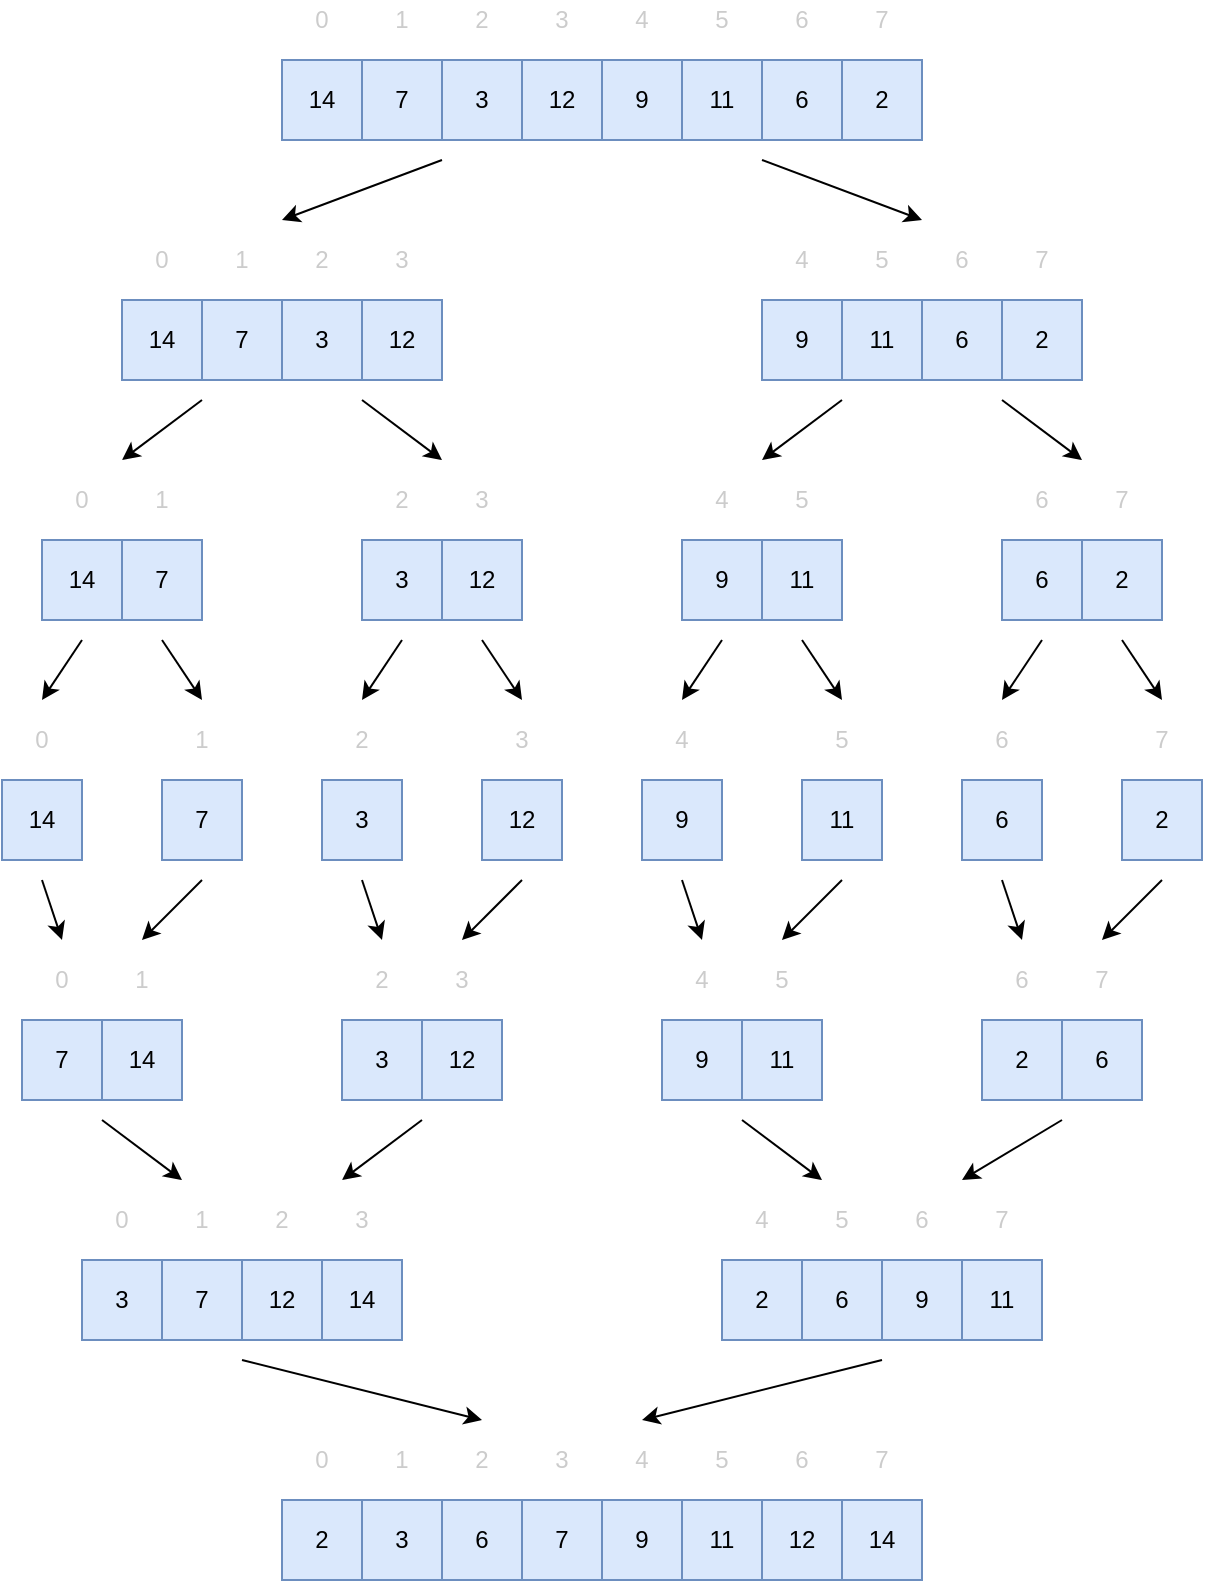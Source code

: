 <mxfile version="12.8.1" type="device"><diagram id="QYpSW5Rzd3fcORCautO3" name="Page-1"><mxGraphModel dx="1038" dy="580" grid="1" gridSize="10" guides="1" tooltips="1" connect="1" arrows="1" fold="1" page="1" pageScale="1" pageWidth="850" pageHeight="1100" math="0" shadow="0"><root><mxCell id="0"/><mxCell id="1" parent="0"/><mxCell id="5Cm_cENoil5CUA1A1qvb-2" value="14" style="rounded=0;whiteSpace=wrap;html=1;fillColor=#dae8fc;strokeColor=#6c8ebf;fontColor=#000000;" vertex="1" parent="1"><mxGeometry x="260" y="120" width="40" height="40" as="geometry"/></mxCell><mxCell id="5Cm_cENoil5CUA1A1qvb-3" value="7" style="rounded=0;whiteSpace=wrap;html=1;fillColor=#dae8fc;strokeColor=#6c8ebf;fontColor=#000000;" vertex="1" parent="1"><mxGeometry x="300" y="120" width="40" height="40" as="geometry"/></mxCell><mxCell id="5Cm_cENoil5CUA1A1qvb-4" value="3" style="rounded=0;whiteSpace=wrap;html=1;fillColor=#dae8fc;strokeColor=#6c8ebf;fontColor=#000000;" vertex="1" parent="1"><mxGeometry x="340" y="120" width="40" height="40" as="geometry"/></mxCell><mxCell id="5Cm_cENoil5CUA1A1qvb-5" value="12" style="rounded=0;whiteSpace=wrap;html=1;fillColor=#dae8fc;strokeColor=#6c8ebf;fontColor=#000000;" vertex="1" parent="1"><mxGeometry x="380" y="120" width="40" height="40" as="geometry"/></mxCell><mxCell id="5Cm_cENoil5CUA1A1qvb-6" value="9" style="rounded=0;whiteSpace=wrap;html=1;fillColor=#dae8fc;strokeColor=#6c8ebf;fontColor=#000000;" vertex="1" parent="1"><mxGeometry x="420" y="120" width="40" height="40" as="geometry"/></mxCell><mxCell id="5Cm_cENoil5CUA1A1qvb-7" value="0" style="text;html=1;strokeColor=none;fillColor=none;align=center;verticalAlign=middle;whiteSpace=wrap;rounded=0;fontColor=#CCCCCC;" vertex="1" parent="1"><mxGeometry x="260" y="90" width="40" height="20" as="geometry"/></mxCell><mxCell id="5Cm_cENoil5CUA1A1qvb-8" value="1" style="text;html=1;strokeColor=none;fillColor=none;align=center;verticalAlign=middle;whiteSpace=wrap;rounded=0;fontColor=#CCCCCC;" vertex="1" parent="1"><mxGeometry x="300" y="90" width="40" height="20" as="geometry"/></mxCell><mxCell id="5Cm_cENoil5CUA1A1qvb-9" value="2" style="text;html=1;strokeColor=none;fillColor=none;align=center;verticalAlign=middle;whiteSpace=wrap;rounded=0;fontColor=#CCCCCC;" vertex="1" parent="1"><mxGeometry x="340" y="90" width="40" height="20" as="geometry"/></mxCell><mxCell id="5Cm_cENoil5CUA1A1qvb-10" value="3" style="text;html=1;strokeColor=none;fillColor=none;align=center;verticalAlign=middle;whiteSpace=wrap;rounded=0;fontColor=#CCCCCC;" vertex="1" parent="1"><mxGeometry x="380" y="90" width="40" height="20" as="geometry"/></mxCell><mxCell id="5Cm_cENoil5CUA1A1qvb-11" value="4" style="text;html=1;strokeColor=none;fillColor=none;align=center;verticalAlign=middle;whiteSpace=wrap;rounded=0;fontColor=#CCCCCC;" vertex="1" parent="1"><mxGeometry x="420" y="90" width="40" height="20" as="geometry"/></mxCell><mxCell id="5Cm_cENoil5CUA1A1qvb-12" value="11" style="rounded=0;whiteSpace=wrap;html=1;fillColor=#dae8fc;strokeColor=#6c8ebf;fontColor=#000000;" vertex="1" parent="1"><mxGeometry x="460" y="120" width="40" height="40" as="geometry"/></mxCell><mxCell id="5Cm_cENoil5CUA1A1qvb-13" value="6" style="rounded=0;whiteSpace=wrap;html=1;fillColor=#dae8fc;strokeColor=#6c8ebf;fontColor=#000000;" vertex="1" parent="1"><mxGeometry x="500" y="120" width="40" height="40" as="geometry"/></mxCell><mxCell id="5Cm_cENoil5CUA1A1qvb-14" value="2" style="rounded=0;whiteSpace=wrap;html=1;fillColor=#dae8fc;strokeColor=#6c8ebf;fontColor=#000000;" vertex="1" parent="1"><mxGeometry x="540" y="120" width="40" height="40" as="geometry"/></mxCell><mxCell id="5Cm_cENoil5CUA1A1qvb-15" value="5" style="text;html=1;strokeColor=none;fillColor=none;align=center;verticalAlign=middle;whiteSpace=wrap;rounded=0;fontColor=#CCCCCC;" vertex="1" parent="1"><mxGeometry x="460" y="90" width="40" height="20" as="geometry"/></mxCell><mxCell id="5Cm_cENoil5CUA1A1qvb-16" value="6&lt;br&gt;" style="text;html=1;strokeColor=none;fillColor=none;align=center;verticalAlign=middle;whiteSpace=wrap;rounded=0;fontColor=#CCCCCC;" vertex="1" parent="1"><mxGeometry x="500" y="90" width="40" height="20" as="geometry"/></mxCell><mxCell id="5Cm_cENoil5CUA1A1qvb-17" value="7" style="text;html=1;strokeColor=none;fillColor=none;align=center;verticalAlign=middle;whiteSpace=wrap;rounded=0;fontColor=#CCCCCC;" vertex="1" parent="1"><mxGeometry x="540" y="90" width="40" height="20" as="geometry"/></mxCell><mxCell id="5Cm_cENoil5CUA1A1qvb-18" value="14" style="rounded=0;whiteSpace=wrap;html=1;fillColor=#dae8fc;strokeColor=#6c8ebf;fontColor=#000000;" vertex="1" parent="1"><mxGeometry x="180" y="240" width="40" height="40" as="geometry"/></mxCell><mxCell id="5Cm_cENoil5CUA1A1qvb-19" value="7" style="rounded=0;whiteSpace=wrap;html=1;fillColor=#dae8fc;strokeColor=#6c8ebf;fontColor=#000000;" vertex="1" parent="1"><mxGeometry x="220" y="240" width="40" height="40" as="geometry"/></mxCell><mxCell id="5Cm_cENoil5CUA1A1qvb-20" value="3" style="rounded=0;whiteSpace=wrap;html=1;fillColor=#dae8fc;strokeColor=#6c8ebf;fontColor=#000000;" vertex="1" parent="1"><mxGeometry x="260" y="240" width="40" height="40" as="geometry"/></mxCell><mxCell id="5Cm_cENoil5CUA1A1qvb-21" value="12" style="rounded=0;whiteSpace=wrap;html=1;fillColor=#dae8fc;strokeColor=#6c8ebf;fontColor=#000000;" vertex="1" parent="1"><mxGeometry x="300" y="240" width="40" height="40" as="geometry"/></mxCell><mxCell id="5Cm_cENoil5CUA1A1qvb-22" value="0" style="text;html=1;strokeColor=none;fillColor=none;align=center;verticalAlign=middle;whiteSpace=wrap;rounded=0;fontColor=#CCCCCC;" vertex="1" parent="1"><mxGeometry x="180" y="210" width="40" height="20" as="geometry"/></mxCell><mxCell id="5Cm_cENoil5CUA1A1qvb-23" value="1" style="text;html=1;strokeColor=none;fillColor=none;align=center;verticalAlign=middle;whiteSpace=wrap;rounded=0;fontColor=#CCCCCC;" vertex="1" parent="1"><mxGeometry x="220" y="210" width="40" height="20" as="geometry"/></mxCell><mxCell id="5Cm_cENoil5CUA1A1qvb-24" value="2" style="text;html=1;strokeColor=none;fillColor=none;align=center;verticalAlign=middle;whiteSpace=wrap;rounded=0;fontColor=#CCCCCC;" vertex="1" parent="1"><mxGeometry x="260" y="210" width="40" height="20" as="geometry"/></mxCell><mxCell id="5Cm_cENoil5CUA1A1qvb-25" value="3" style="text;html=1;strokeColor=none;fillColor=none;align=center;verticalAlign=middle;whiteSpace=wrap;rounded=0;fontColor=#CCCCCC;" vertex="1" parent="1"><mxGeometry x="300" y="210" width="40" height="20" as="geometry"/></mxCell><mxCell id="5Cm_cENoil5CUA1A1qvb-26" value="9" style="rounded=0;whiteSpace=wrap;html=1;fillColor=#dae8fc;strokeColor=#6c8ebf;fontColor=#000000;" vertex="1" parent="1"><mxGeometry x="500" y="240" width="40" height="40" as="geometry"/></mxCell><mxCell id="5Cm_cENoil5CUA1A1qvb-27" value="4" style="text;html=1;strokeColor=none;fillColor=none;align=center;verticalAlign=middle;whiteSpace=wrap;rounded=0;fontColor=#CCCCCC;" vertex="1" parent="1"><mxGeometry x="500" y="210" width="40" height="20" as="geometry"/></mxCell><mxCell id="5Cm_cENoil5CUA1A1qvb-28" value="11" style="rounded=0;whiteSpace=wrap;html=1;fillColor=#dae8fc;strokeColor=#6c8ebf;fontColor=#000000;" vertex="1" parent="1"><mxGeometry x="540" y="240" width="40" height="40" as="geometry"/></mxCell><mxCell id="5Cm_cENoil5CUA1A1qvb-29" value="6" style="rounded=0;whiteSpace=wrap;html=1;fillColor=#dae8fc;strokeColor=#6c8ebf;fontColor=#000000;" vertex="1" parent="1"><mxGeometry x="580" y="240" width="40" height="40" as="geometry"/></mxCell><mxCell id="5Cm_cENoil5CUA1A1qvb-30" value="2" style="rounded=0;whiteSpace=wrap;html=1;fillColor=#dae8fc;strokeColor=#6c8ebf;fontColor=#000000;" vertex="1" parent="1"><mxGeometry x="620" y="240" width="40" height="40" as="geometry"/></mxCell><mxCell id="5Cm_cENoil5CUA1A1qvb-31" value="5" style="text;html=1;strokeColor=none;fillColor=none;align=center;verticalAlign=middle;whiteSpace=wrap;rounded=0;fontColor=#CCCCCC;" vertex="1" parent="1"><mxGeometry x="540" y="210" width="40" height="20" as="geometry"/></mxCell><mxCell id="5Cm_cENoil5CUA1A1qvb-32" value="6&lt;br&gt;" style="text;html=1;strokeColor=none;fillColor=none;align=center;verticalAlign=middle;whiteSpace=wrap;rounded=0;fontColor=#CCCCCC;" vertex="1" parent="1"><mxGeometry x="580" y="210" width="40" height="20" as="geometry"/></mxCell><mxCell id="5Cm_cENoil5CUA1A1qvb-33" value="7" style="text;html=1;strokeColor=none;fillColor=none;align=center;verticalAlign=middle;whiteSpace=wrap;rounded=0;fontColor=#CCCCCC;" vertex="1" parent="1"><mxGeometry x="620" y="210" width="40" height="20" as="geometry"/></mxCell><mxCell id="5Cm_cENoil5CUA1A1qvb-34" value="14" style="rounded=0;whiteSpace=wrap;html=1;fillColor=#dae8fc;strokeColor=#6c8ebf;fontColor=#000000;" vertex="1" parent="1"><mxGeometry x="140" y="360" width="40" height="40" as="geometry"/></mxCell><mxCell id="5Cm_cENoil5CUA1A1qvb-35" value="7" style="rounded=0;whiteSpace=wrap;html=1;fillColor=#dae8fc;strokeColor=#6c8ebf;fontColor=#000000;" vertex="1" parent="1"><mxGeometry x="180" y="360" width="40" height="40" as="geometry"/></mxCell><mxCell id="5Cm_cENoil5CUA1A1qvb-36" value="0" style="text;html=1;strokeColor=none;fillColor=none;align=center;verticalAlign=middle;whiteSpace=wrap;rounded=0;fontColor=#CCCCCC;" vertex="1" parent="1"><mxGeometry x="140" y="330" width="40" height="20" as="geometry"/></mxCell><mxCell id="5Cm_cENoil5CUA1A1qvb-37" value="1" style="text;html=1;strokeColor=none;fillColor=none;align=center;verticalAlign=middle;whiteSpace=wrap;rounded=0;fontColor=#CCCCCC;" vertex="1" parent="1"><mxGeometry x="180" y="330" width="40" height="20" as="geometry"/></mxCell><mxCell id="5Cm_cENoil5CUA1A1qvb-38" value="3" style="rounded=0;whiteSpace=wrap;html=1;fillColor=#dae8fc;strokeColor=#6c8ebf;fontColor=#000000;" vertex="1" parent="1"><mxGeometry x="300" y="360" width="40" height="40" as="geometry"/></mxCell><mxCell id="5Cm_cENoil5CUA1A1qvb-39" value="12" style="rounded=0;whiteSpace=wrap;html=1;fillColor=#dae8fc;strokeColor=#6c8ebf;fontColor=#000000;" vertex="1" parent="1"><mxGeometry x="340" y="360" width="40" height="40" as="geometry"/></mxCell><mxCell id="5Cm_cENoil5CUA1A1qvb-40" value="2" style="text;html=1;strokeColor=none;fillColor=none;align=center;verticalAlign=middle;whiteSpace=wrap;rounded=0;fontColor=#CCCCCC;" vertex="1" parent="1"><mxGeometry x="300" y="330" width="40" height="20" as="geometry"/></mxCell><mxCell id="5Cm_cENoil5CUA1A1qvb-41" value="3" style="text;html=1;strokeColor=none;fillColor=none;align=center;verticalAlign=middle;whiteSpace=wrap;rounded=0;fontColor=#CCCCCC;" vertex="1" parent="1"><mxGeometry x="340" y="330" width="40" height="20" as="geometry"/></mxCell><mxCell id="5Cm_cENoil5CUA1A1qvb-42" value="9" style="rounded=0;whiteSpace=wrap;html=1;fillColor=#dae8fc;strokeColor=#6c8ebf;fontColor=#000000;" vertex="1" parent="1"><mxGeometry x="460" y="360" width="40" height="40" as="geometry"/></mxCell><mxCell id="5Cm_cENoil5CUA1A1qvb-43" value="4" style="text;html=1;strokeColor=none;fillColor=none;align=center;verticalAlign=middle;whiteSpace=wrap;rounded=0;fontColor=#CCCCCC;" vertex="1" parent="1"><mxGeometry x="460" y="330" width="40" height="20" as="geometry"/></mxCell><mxCell id="5Cm_cENoil5CUA1A1qvb-44" value="11" style="rounded=0;whiteSpace=wrap;html=1;fillColor=#dae8fc;strokeColor=#6c8ebf;fontColor=#000000;" vertex="1" parent="1"><mxGeometry x="500" y="360" width="40" height="40" as="geometry"/></mxCell><mxCell id="5Cm_cENoil5CUA1A1qvb-45" value="5" style="text;html=1;strokeColor=none;fillColor=none;align=center;verticalAlign=middle;whiteSpace=wrap;rounded=0;fontColor=#CCCCCC;" vertex="1" parent="1"><mxGeometry x="500" y="330" width="40" height="20" as="geometry"/></mxCell><mxCell id="5Cm_cENoil5CUA1A1qvb-46" value="6" style="rounded=0;whiteSpace=wrap;html=1;fillColor=#dae8fc;strokeColor=#6c8ebf;fontColor=#000000;" vertex="1" parent="1"><mxGeometry x="620" y="360" width="40" height="40" as="geometry"/></mxCell><mxCell id="5Cm_cENoil5CUA1A1qvb-47" value="2" style="rounded=0;whiteSpace=wrap;html=1;fillColor=#dae8fc;strokeColor=#6c8ebf;fontColor=#000000;" vertex="1" parent="1"><mxGeometry x="660" y="360" width="40" height="40" as="geometry"/></mxCell><mxCell id="5Cm_cENoil5CUA1A1qvb-48" value="6&lt;br&gt;" style="text;html=1;strokeColor=none;fillColor=none;align=center;verticalAlign=middle;whiteSpace=wrap;rounded=0;fontColor=#CCCCCC;" vertex="1" parent="1"><mxGeometry x="620" y="330" width="40" height="20" as="geometry"/></mxCell><mxCell id="5Cm_cENoil5CUA1A1qvb-49" value="7" style="text;html=1;strokeColor=none;fillColor=none;align=center;verticalAlign=middle;whiteSpace=wrap;rounded=0;fontColor=#CCCCCC;" vertex="1" parent="1"><mxGeometry x="660" y="330" width="40" height="20" as="geometry"/></mxCell><mxCell id="5Cm_cENoil5CUA1A1qvb-50" value="14" style="rounded=0;whiteSpace=wrap;html=1;fillColor=#dae8fc;strokeColor=#6c8ebf;fontColor=#000000;" vertex="1" parent="1"><mxGeometry x="120" y="480" width="40" height="40" as="geometry"/></mxCell><mxCell id="5Cm_cENoil5CUA1A1qvb-51" value="0" style="text;html=1;strokeColor=none;fillColor=none;align=center;verticalAlign=middle;whiteSpace=wrap;rounded=0;fontColor=#CCCCCC;" vertex="1" parent="1"><mxGeometry x="120" y="450" width="40" height="20" as="geometry"/></mxCell><mxCell id="5Cm_cENoil5CUA1A1qvb-52" value="7" style="rounded=0;whiteSpace=wrap;html=1;fillColor=#dae8fc;strokeColor=#6c8ebf;fontColor=#000000;" vertex="1" parent="1"><mxGeometry x="200" y="480" width="40" height="40" as="geometry"/></mxCell><mxCell id="5Cm_cENoil5CUA1A1qvb-53" value="1" style="text;html=1;strokeColor=none;fillColor=none;align=center;verticalAlign=middle;whiteSpace=wrap;rounded=0;fontColor=#CCCCCC;" vertex="1" parent="1"><mxGeometry x="200" y="450" width="40" height="20" as="geometry"/></mxCell><mxCell id="5Cm_cENoil5CUA1A1qvb-54" value="3" style="rounded=0;whiteSpace=wrap;html=1;fillColor=#dae8fc;strokeColor=#6c8ebf;fontColor=#000000;" vertex="1" parent="1"><mxGeometry x="280" y="480" width="40" height="40" as="geometry"/></mxCell><mxCell id="5Cm_cENoil5CUA1A1qvb-55" value="2" style="text;html=1;strokeColor=none;fillColor=none;align=center;verticalAlign=middle;whiteSpace=wrap;rounded=0;fontColor=#CCCCCC;" vertex="1" parent="1"><mxGeometry x="280" y="450" width="40" height="20" as="geometry"/></mxCell><mxCell id="5Cm_cENoil5CUA1A1qvb-56" value="12" style="rounded=0;whiteSpace=wrap;html=1;fillColor=#dae8fc;strokeColor=#6c8ebf;fontColor=#000000;" vertex="1" parent="1"><mxGeometry x="360" y="480" width="40" height="40" as="geometry"/></mxCell><mxCell id="5Cm_cENoil5CUA1A1qvb-57" value="3" style="text;html=1;strokeColor=none;fillColor=none;align=center;verticalAlign=middle;whiteSpace=wrap;rounded=0;fontColor=#CCCCCC;" vertex="1" parent="1"><mxGeometry x="360" y="450" width="40" height="20" as="geometry"/></mxCell><mxCell id="5Cm_cENoil5CUA1A1qvb-58" value="9" style="rounded=0;whiteSpace=wrap;html=1;fillColor=#dae8fc;strokeColor=#6c8ebf;fontColor=#000000;" vertex="1" parent="1"><mxGeometry x="440" y="480" width="40" height="40" as="geometry"/></mxCell><mxCell id="5Cm_cENoil5CUA1A1qvb-59" value="4" style="text;html=1;strokeColor=none;fillColor=none;align=center;verticalAlign=middle;whiteSpace=wrap;rounded=0;fontColor=#CCCCCC;" vertex="1" parent="1"><mxGeometry x="440" y="450" width="40" height="20" as="geometry"/></mxCell><mxCell id="5Cm_cENoil5CUA1A1qvb-60" value="11" style="rounded=0;whiteSpace=wrap;html=1;fillColor=#dae8fc;strokeColor=#6c8ebf;fontColor=#000000;" vertex="1" parent="1"><mxGeometry x="520" y="480" width="40" height="40" as="geometry"/></mxCell><mxCell id="5Cm_cENoil5CUA1A1qvb-61" value="5" style="text;html=1;strokeColor=none;fillColor=none;align=center;verticalAlign=middle;whiteSpace=wrap;rounded=0;fontColor=#CCCCCC;" vertex="1" parent="1"><mxGeometry x="520" y="450" width="40" height="20" as="geometry"/></mxCell><mxCell id="5Cm_cENoil5CUA1A1qvb-62" value="6" style="rounded=0;whiteSpace=wrap;html=1;fillColor=#dae8fc;strokeColor=#6c8ebf;fontColor=#000000;" vertex="1" parent="1"><mxGeometry x="600" y="480" width="40" height="40" as="geometry"/></mxCell><mxCell id="5Cm_cENoil5CUA1A1qvb-63" value="6&lt;br&gt;" style="text;html=1;strokeColor=none;fillColor=none;align=center;verticalAlign=middle;whiteSpace=wrap;rounded=0;fontColor=#CCCCCC;" vertex="1" parent="1"><mxGeometry x="600" y="450" width="40" height="20" as="geometry"/></mxCell><mxCell id="5Cm_cENoil5CUA1A1qvb-64" value="2" style="rounded=0;whiteSpace=wrap;html=1;fillColor=#dae8fc;strokeColor=#6c8ebf;fontColor=#000000;" vertex="1" parent="1"><mxGeometry x="680" y="480" width="40" height="40" as="geometry"/></mxCell><mxCell id="5Cm_cENoil5CUA1A1qvb-65" value="7" style="text;html=1;strokeColor=none;fillColor=none;align=center;verticalAlign=middle;whiteSpace=wrap;rounded=0;fontColor=#CCCCCC;" vertex="1" parent="1"><mxGeometry x="680" y="450" width="40" height="20" as="geometry"/></mxCell><mxCell id="5Cm_cENoil5CUA1A1qvb-66" value="7" style="rounded=0;whiteSpace=wrap;html=1;fillColor=#dae8fc;strokeColor=#6c8ebf;fontColor=#000000;" vertex="1" parent="1"><mxGeometry x="130" y="600" width="40" height="40" as="geometry"/></mxCell><mxCell id="5Cm_cENoil5CUA1A1qvb-67" value="14" style="rounded=0;whiteSpace=wrap;html=1;fillColor=#dae8fc;strokeColor=#6c8ebf;fontColor=#000000;" vertex="1" parent="1"><mxGeometry x="170" y="600" width="40" height="40" as="geometry"/></mxCell><mxCell id="5Cm_cENoil5CUA1A1qvb-68" value="0" style="text;html=1;strokeColor=none;fillColor=none;align=center;verticalAlign=middle;whiteSpace=wrap;rounded=0;fontColor=#CCCCCC;" vertex="1" parent="1"><mxGeometry x="130" y="570" width="40" height="20" as="geometry"/></mxCell><mxCell id="5Cm_cENoil5CUA1A1qvb-69" value="1" style="text;html=1;strokeColor=none;fillColor=none;align=center;verticalAlign=middle;whiteSpace=wrap;rounded=0;fontColor=#CCCCCC;" vertex="1" parent="1"><mxGeometry x="170" y="570" width="40" height="20" as="geometry"/></mxCell><mxCell id="5Cm_cENoil5CUA1A1qvb-70" value="3" style="rounded=0;whiteSpace=wrap;html=1;fillColor=#dae8fc;strokeColor=#6c8ebf;fontColor=#000000;" vertex="1" parent="1"><mxGeometry x="290" y="600" width="40" height="40" as="geometry"/></mxCell><mxCell id="5Cm_cENoil5CUA1A1qvb-71" value="12" style="rounded=0;whiteSpace=wrap;html=1;fillColor=#dae8fc;strokeColor=#6c8ebf;fontColor=#000000;" vertex="1" parent="1"><mxGeometry x="330" y="600" width="40" height="40" as="geometry"/></mxCell><mxCell id="5Cm_cENoil5CUA1A1qvb-72" value="2" style="text;html=1;strokeColor=none;fillColor=none;align=center;verticalAlign=middle;whiteSpace=wrap;rounded=0;fontColor=#CCCCCC;" vertex="1" parent="1"><mxGeometry x="290" y="570" width="40" height="20" as="geometry"/></mxCell><mxCell id="5Cm_cENoil5CUA1A1qvb-73" value="3" style="text;html=1;strokeColor=none;fillColor=none;align=center;verticalAlign=middle;whiteSpace=wrap;rounded=0;fontColor=#CCCCCC;" vertex="1" parent="1"><mxGeometry x="330" y="570" width="40" height="20" as="geometry"/></mxCell><mxCell id="5Cm_cENoil5CUA1A1qvb-74" value="9" style="rounded=0;whiteSpace=wrap;html=1;fillColor=#dae8fc;strokeColor=#6c8ebf;fontColor=#000000;" vertex="1" parent="1"><mxGeometry x="450" y="600" width="40" height="40" as="geometry"/></mxCell><mxCell id="5Cm_cENoil5CUA1A1qvb-75" value="4" style="text;html=1;strokeColor=none;fillColor=none;align=center;verticalAlign=middle;whiteSpace=wrap;rounded=0;fontColor=#CCCCCC;" vertex="1" parent="1"><mxGeometry x="450" y="570" width="40" height="20" as="geometry"/></mxCell><mxCell id="5Cm_cENoil5CUA1A1qvb-76" value="11" style="rounded=0;whiteSpace=wrap;html=1;fillColor=#dae8fc;strokeColor=#6c8ebf;fontColor=#000000;" vertex="1" parent="1"><mxGeometry x="490" y="600" width="40" height="40" as="geometry"/></mxCell><mxCell id="5Cm_cENoil5CUA1A1qvb-77" value="5" style="text;html=1;strokeColor=none;fillColor=none;align=center;verticalAlign=middle;whiteSpace=wrap;rounded=0;fontColor=#CCCCCC;" vertex="1" parent="1"><mxGeometry x="490" y="570" width="40" height="20" as="geometry"/></mxCell><mxCell id="5Cm_cENoil5CUA1A1qvb-78" value="2" style="rounded=0;whiteSpace=wrap;html=1;fillColor=#dae8fc;strokeColor=#6c8ebf;fontColor=#000000;" vertex="1" parent="1"><mxGeometry x="610" y="600" width="40" height="40" as="geometry"/></mxCell><mxCell id="5Cm_cENoil5CUA1A1qvb-79" value="6" style="rounded=0;whiteSpace=wrap;html=1;fillColor=#dae8fc;strokeColor=#6c8ebf;fontColor=#000000;" vertex="1" parent="1"><mxGeometry x="650" y="600" width="40" height="40" as="geometry"/></mxCell><mxCell id="5Cm_cENoil5CUA1A1qvb-80" value="6&lt;br&gt;" style="text;html=1;strokeColor=none;fillColor=none;align=center;verticalAlign=middle;whiteSpace=wrap;rounded=0;fontColor=#CCCCCC;" vertex="1" parent="1"><mxGeometry x="610" y="570" width="40" height="20" as="geometry"/></mxCell><mxCell id="5Cm_cENoil5CUA1A1qvb-81" value="7" style="text;html=1;strokeColor=none;fillColor=none;align=center;verticalAlign=middle;whiteSpace=wrap;rounded=0;fontColor=#CCCCCC;" vertex="1" parent="1"><mxGeometry x="650" y="570" width="40" height="20" as="geometry"/></mxCell><mxCell id="5Cm_cENoil5CUA1A1qvb-82" value="3" style="rounded=0;whiteSpace=wrap;html=1;fillColor=#dae8fc;strokeColor=#6c8ebf;fontColor=#000000;" vertex="1" parent="1"><mxGeometry x="160" y="720" width="40" height="40" as="geometry"/></mxCell><mxCell id="5Cm_cENoil5CUA1A1qvb-83" value="7" style="rounded=0;whiteSpace=wrap;html=1;fillColor=#dae8fc;strokeColor=#6c8ebf;fontColor=#000000;" vertex="1" parent="1"><mxGeometry x="200" y="720" width="40" height="40" as="geometry"/></mxCell><mxCell id="5Cm_cENoil5CUA1A1qvb-84" value="12" style="rounded=0;whiteSpace=wrap;html=1;fillColor=#dae8fc;strokeColor=#6c8ebf;fontColor=#000000;" vertex="1" parent="1"><mxGeometry x="240" y="720" width="40" height="40" as="geometry"/></mxCell><mxCell id="5Cm_cENoil5CUA1A1qvb-85" value="14" style="rounded=0;whiteSpace=wrap;html=1;fillColor=#dae8fc;strokeColor=#6c8ebf;fontColor=#000000;" vertex="1" parent="1"><mxGeometry x="280" y="720" width="40" height="40" as="geometry"/></mxCell><mxCell id="5Cm_cENoil5CUA1A1qvb-86" value="0" style="text;html=1;strokeColor=none;fillColor=none;align=center;verticalAlign=middle;whiteSpace=wrap;rounded=0;fontColor=#CCCCCC;" vertex="1" parent="1"><mxGeometry x="160" y="690" width="40" height="20" as="geometry"/></mxCell><mxCell id="5Cm_cENoil5CUA1A1qvb-87" value="1" style="text;html=1;strokeColor=none;fillColor=none;align=center;verticalAlign=middle;whiteSpace=wrap;rounded=0;fontColor=#CCCCCC;" vertex="1" parent="1"><mxGeometry x="200" y="690" width="40" height="20" as="geometry"/></mxCell><mxCell id="5Cm_cENoil5CUA1A1qvb-88" value="2" style="text;html=1;strokeColor=none;fillColor=none;align=center;verticalAlign=middle;whiteSpace=wrap;rounded=0;fontColor=#CCCCCC;" vertex="1" parent="1"><mxGeometry x="240" y="690" width="40" height="20" as="geometry"/></mxCell><mxCell id="5Cm_cENoil5CUA1A1qvb-89" value="3" style="text;html=1;strokeColor=none;fillColor=none;align=center;verticalAlign=middle;whiteSpace=wrap;rounded=0;fontColor=#CCCCCC;" vertex="1" parent="1"><mxGeometry x="280" y="690" width="40" height="20" as="geometry"/></mxCell><mxCell id="5Cm_cENoil5CUA1A1qvb-90" value="2" style="rounded=0;whiteSpace=wrap;html=1;fillColor=#dae8fc;strokeColor=#6c8ebf;fontColor=#000000;" vertex="1" parent="1"><mxGeometry x="480" y="720" width="40" height="40" as="geometry"/></mxCell><mxCell id="5Cm_cENoil5CUA1A1qvb-91" value="4" style="text;html=1;strokeColor=none;fillColor=none;align=center;verticalAlign=middle;whiteSpace=wrap;rounded=0;fontColor=#CCCCCC;" vertex="1" parent="1"><mxGeometry x="480" y="690" width="40" height="20" as="geometry"/></mxCell><mxCell id="5Cm_cENoil5CUA1A1qvb-92" value="6" style="rounded=0;whiteSpace=wrap;html=1;fillColor=#dae8fc;strokeColor=#6c8ebf;fontColor=#000000;" vertex="1" parent="1"><mxGeometry x="520" y="720" width="40" height="40" as="geometry"/></mxCell><mxCell id="5Cm_cENoil5CUA1A1qvb-93" value="9" style="rounded=0;whiteSpace=wrap;html=1;fillColor=#dae8fc;strokeColor=#6c8ebf;fontColor=#000000;" vertex="1" parent="1"><mxGeometry x="560" y="720" width="40" height="40" as="geometry"/></mxCell><mxCell id="5Cm_cENoil5CUA1A1qvb-94" value="11" style="rounded=0;whiteSpace=wrap;html=1;fillColor=#dae8fc;strokeColor=#6c8ebf;fontColor=#000000;" vertex="1" parent="1"><mxGeometry x="600" y="720" width="40" height="40" as="geometry"/></mxCell><mxCell id="5Cm_cENoil5CUA1A1qvb-95" value="5" style="text;html=1;strokeColor=none;fillColor=none;align=center;verticalAlign=middle;whiteSpace=wrap;rounded=0;fontColor=#CCCCCC;" vertex="1" parent="1"><mxGeometry x="520" y="690" width="40" height="20" as="geometry"/></mxCell><mxCell id="5Cm_cENoil5CUA1A1qvb-96" value="6&lt;br&gt;" style="text;html=1;strokeColor=none;fillColor=none;align=center;verticalAlign=middle;whiteSpace=wrap;rounded=0;fontColor=#CCCCCC;" vertex="1" parent="1"><mxGeometry x="560" y="690" width="40" height="20" as="geometry"/></mxCell><mxCell id="5Cm_cENoil5CUA1A1qvb-97" value="7" style="text;html=1;strokeColor=none;fillColor=none;align=center;verticalAlign=middle;whiteSpace=wrap;rounded=0;fontColor=#CCCCCC;" vertex="1" parent="1"><mxGeometry x="600" y="690" width="40" height="20" as="geometry"/></mxCell><mxCell id="5Cm_cENoil5CUA1A1qvb-98" value="2" style="rounded=0;whiteSpace=wrap;html=1;fillColor=#dae8fc;strokeColor=#6c8ebf;fontColor=#000000;" vertex="1" parent="1"><mxGeometry x="260" y="840" width="40" height="40" as="geometry"/></mxCell><mxCell id="5Cm_cENoil5CUA1A1qvb-99" value="3" style="rounded=0;whiteSpace=wrap;html=1;fillColor=#dae8fc;strokeColor=#6c8ebf;fontColor=#000000;" vertex="1" parent="1"><mxGeometry x="300" y="840" width="40" height="40" as="geometry"/></mxCell><mxCell id="5Cm_cENoil5CUA1A1qvb-100" value="6" style="rounded=0;whiteSpace=wrap;html=1;fillColor=#dae8fc;strokeColor=#6c8ebf;fontColor=#000000;" vertex="1" parent="1"><mxGeometry x="340" y="840" width="40" height="40" as="geometry"/></mxCell><mxCell id="5Cm_cENoil5CUA1A1qvb-101" value="7" style="rounded=0;whiteSpace=wrap;html=1;fillColor=#dae8fc;strokeColor=#6c8ebf;fontColor=#000000;" vertex="1" parent="1"><mxGeometry x="380" y="840" width="40" height="40" as="geometry"/></mxCell><mxCell id="5Cm_cENoil5CUA1A1qvb-102" value="9" style="rounded=0;whiteSpace=wrap;html=1;fillColor=#dae8fc;strokeColor=#6c8ebf;fontColor=#000000;" vertex="1" parent="1"><mxGeometry x="420" y="840" width="40" height="40" as="geometry"/></mxCell><mxCell id="5Cm_cENoil5CUA1A1qvb-103" value="0" style="text;html=1;strokeColor=none;fillColor=none;align=center;verticalAlign=middle;whiteSpace=wrap;rounded=0;fontColor=#CCCCCC;" vertex="1" parent="1"><mxGeometry x="260" y="810" width="40" height="20" as="geometry"/></mxCell><mxCell id="5Cm_cENoil5CUA1A1qvb-104" value="1" style="text;html=1;strokeColor=none;fillColor=none;align=center;verticalAlign=middle;whiteSpace=wrap;rounded=0;fontColor=#CCCCCC;" vertex="1" parent="1"><mxGeometry x="300" y="810" width="40" height="20" as="geometry"/></mxCell><mxCell id="5Cm_cENoil5CUA1A1qvb-105" value="2" style="text;html=1;strokeColor=none;fillColor=none;align=center;verticalAlign=middle;whiteSpace=wrap;rounded=0;fontColor=#CCCCCC;" vertex="1" parent="1"><mxGeometry x="340" y="810" width="40" height="20" as="geometry"/></mxCell><mxCell id="5Cm_cENoil5CUA1A1qvb-106" value="3" style="text;html=1;strokeColor=none;fillColor=none;align=center;verticalAlign=middle;whiteSpace=wrap;rounded=0;fontColor=#CCCCCC;" vertex="1" parent="1"><mxGeometry x="380" y="810" width="40" height="20" as="geometry"/></mxCell><mxCell id="5Cm_cENoil5CUA1A1qvb-107" value="4" style="text;html=1;strokeColor=none;fillColor=none;align=center;verticalAlign=middle;whiteSpace=wrap;rounded=0;fontColor=#CCCCCC;" vertex="1" parent="1"><mxGeometry x="420" y="810" width="40" height="20" as="geometry"/></mxCell><mxCell id="5Cm_cENoil5CUA1A1qvb-108" value="11" style="rounded=0;whiteSpace=wrap;html=1;fillColor=#dae8fc;strokeColor=#6c8ebf;fontColor=#000000;" vertex="1" parent="1"><mxGeometry x="460" y="840" width="40" height="40" as="geometry"/></mxCell><mxCell id="5Cm_cENoil5CUA1A1qvb-109" value="12" style="rounded=0;whiteSpace=wrap;html=1;fillColor=#dae8fc;strokeColor=#6c8ebf;fontColor=#000000;" vertex="1" parent="1"><mxGeometry x="500" y="840" width="40" height="40" as="geometry"/></mxCell><mxCell id="5Cm_cENoil5CUA1A1qvb-110" value="14" style="rounded=0;whiteSpace=wrap;html=1;fillColor=#dae8fc;strokeColor=#6c8ebf;fontColor=#000000;" vertex="1" parent="1"><mxGeometry x="540" y="840" width="40" height="40" as="geometry"/></mxCell><mxCell id="5Cm_cENoil5CUA1A1qvb-111" value="5" style="text;html=1;strokeColor=none;fillColor=none;align=center;verticalAlign=middle;whiteSpace=wrap;rounded=0;fontColor=#CCCCCC;" vertex="1" parent="1"><mxGeometry x="460" y="810" width="40" height="20" as="geometry"/></mxCell><mxCell id="5Cm_cENoil5CUA1A1qvb-112" value="6&lt;br&gt;" style="text;html=1;strokeColor=none;fillColor=none;align=center;verticalAlign=middle;whiteSpace=wrap;rounded=0;fontColor=#CCCCCC;" vertex="1" parent="1"><mxGeometry x="500" y="810" width="40" height="20" as="geometry"/></mxCell><mxCell id="5Cm_cENoil5CUA1A1qvb-113" value="7" style="text;html=1;strokeColor=none;fillColor=none;align=center;verticalAlign=middle;whiteSpace=wrap;rounded=0;fontColor=#CCCCCC;" vertex="1" parent="1"><mxGeometry x="540" y="810" width="40" height="20" as="geometry"/></mxCell><mxCell id="5Cm_cENoil5CUA1A1qvb-114" value="" style="endArrow=classic;html=1;" edge="1" parent="1"><mxGeometry width="50" height="50" relative="1" as="geometry"><mxPoint x="340" y="170" as="sourcePoint"/><mxPoint x="260" y="200" as="targetPoint"/></mxGeometry></mxCell><mxCell id="5Cm_cENoil5CUA1A1qvb-115" value="" style="endArrow=classic;html=1;" edge="1" parent="1"><mxGeometry width="50" height="50" relative="1" as="geometry"><mxPoint x="500" y="170" as="sourcePoint"/><mxPoint x="580" y="200" as="targetPoint"/></mxGeometry></mxCell><mxCell id="5Cm_cENoil5CUA1A1qvb-116" value="" style="endArrow=classic;html=1;" edge="1" parent="1"><mxGeometry width="50" height="50" relative="1" as="geometry"><mxPoint x="220" y="290" as="sourcePoint"/><mxPoint x="180" y="320" as="targetPoint"/></mxGeometry></mxCell><mxCell id="5Cm_cENoil5CUA1A1qvb-117" value="" style="endArrow=classic;html=1;" edge="1" parent="1"><mxGeometry width="50" height="50" relative="1" as="geometry"><mxPoint x="160" y="410" as="sourcePoint"/><mxPoint x="140" y="440" as="targetPoint"/></mxGeometry></mxCell><mxCell id="5Cm_cENoil5CUA1A1qvb-118" value="" style="endArrow=classic;html=1;" edge="1" parent="1"><mxGeometry width="50" height="50" relative="1" as="geometry"><mxPoint x="200" y="410" as="sourcePoint"/><mxPoint x="220" y="440" as="targetPoint"/></mxGeometry></mxCell><mxCell id="5Cm_cENoil5CUA1A1qvb-119" value="" style="endArrow=classic;html=1;" edge="1" parent="1"><mxGeometry width="50" height="50" relative="1" as="geometry"><mxPoint x="320" y="410" as="sourcePoint"/><mxPoint x="300" y="440" as="targetPoint"/></mxGeometry></mxCell><mxCell id="5Cm_cENoil5CUA1A1qvb-120" value="" style="endArrow=classic;html=1;" edge="1" parent="1"><mxGeometry width="50" height="50" relative="1" as="geometry"><mxPoint x="360" y="410" as="sourcePoint"/><mxPoint x="380" y="440" as="targetPoint"/></mxGeometry></mxCell><mxCell id="5Cm_cENoil5CUA1A1qvb-121" value="" style="endArrow=classic;html=1;" edge="1" parent="1"><mxGeometry width="50" height="50" relative="1" as="geometry"><mxPoint x="480" y="410" as="sourcePoint"/><mxPoint x="460" y="440" as="targetPoint"/></mxGeometry></mxCell><mxCell id="5Cm_cENoil5CUA1A1qvb-122" value="" style="endArrow=classic;html=1;" edge="1" parent="1"><mxGeometry width="50" height="50" relative="1" as="geometry"><mxPoint x="640" y="410" as="sourcePoint"/><mxPoint x="620" y="440" as="targetPoint"/></mxGeometry></mxCell><mxCell id="5Cm_cENoil5CUA1A1qvb-123" value="" style="endArrow=classic;html=1;" edge="1" parent="1"><mxGeometry width="50" height="50" relative="1" as="geometry"><mxPoint x="520" y="410" as="sourcePoint"/><mxPoint x="540" y="440" as="targetPoint"/></mxGeometry></mxCell><mxCell id="5Cm_cENoil5CUA1A1qvb-124" value="" style="endArrow=classic;html=1;" edge="1" parent="1"><mxGeometry width="50" height="50" relative="1" as="geometry"><mxPoint x="680" y="410" as="sourcePoint"/><mxPoint x="700" y="440" as="targetPoint"/></mxGeometry></mxCell><mxCell id="5Cm_cENoil5CUA1A1qvb-125" value="" style="endArrow=classic;html=1;" edge="1" parent="1"><mxGeometry width="50" height="50" relative="1" as="geometry"><mxPoint x="300" y="290" as="sourcePoint"/><mxPoint x="340" y="320" as="targetPoint"/></mxGeometry></mxCell><mxCell id="5Cm_cENoil5CUA1A1qvb-126" value="" style="endArrow=classic;html=1;" edge="1" parent="1"><mxGeometry width="50" height="50" relative="1" as="geometry"><mxPoint x="540" y="290" as="sourcePoint"/><mxPoint x="500" y="320" as="targetPoint"/></mxGeometry></mxCell><mxCell id="5Cm_cENoil5CUA1A1qvb-127" value="" style="endArrow=classic;html=1;" edge="1" parent="1"><mxGeometry width="50" height="50" relative="1" as="geometry"><mxPoint x="620" y="290" as="sourcePoint"/><mxPoint x="660" y="320" as="targetPoint"/></mxGeometry></mxCell><mxCell id="5Cm_cENoil5CUA1A1qvb-128" value="" style="endArrow=classic;html=1;" edge="1" parent="1"><mxGeometry width="50" height="50" relative="1" as="geometry"><mxPoint x="140" y="530" as="sourcePoint"/><mxPoint x="150" y="560" as="targetPoint"/></mxGeometry></mxCell><mxCell id="5Cm_cENoil5CUA1A1qvb-129" value="" style="endArrow=classic;html=1;" edge="1" parent="1"><mxGeometry width="50" height="50" relative="1" as="geometry"><mxPoint x="220" y="530" as="sourcePoint"/><mxPoint x="190" y="560" as="targetPoint"/></mxGeometry></mxCell><mxCell id="5Cm_cENoil5CUA1A1qvb-130" value="" style="endArrow=classic;html=1;" edge="1" parent="1"><mxGeometry width="50" height="50" relative="1" as="geometry"><mxPoint x="300" y="530" as="sourcePoint"/><mxPoint x="310" y="560" as="targetPoint"/></mxGeometry></mxCell><mxCell id="5Cm_cENoil5CUA1A1qvb-131" value="" style="endArrow=classic;html=1;" edge="1" parent="1"><mxGeometry width="50" height="50" relative="1" as="geometry"><mxPoint x="380" y="530" as="sourcePoint"/><mxPoint x="350" y="560" as="targetPoint"/></mxGeometry></mxCell><mxCell id="5Cm_cENoil5CUA1A1qvb-132" value="" style="endArrow=classic;html=1;" edge="1" parent="1"><mxGeometry width="50" height="50" relative="1" as="geometry"><mxPoint x="460" y="530" as="sourcePoint"/><mxPoint x="470" y="560" as="targetPoint"/></mxGeometry></mxCell><mxCell id="5Cm_cENoil5CUA1A1qvb-133" value="" style="endArrow=classic;html=1;" edge="1" parent="1"><mxGeometry width="50" height="50" relative="1" as="geometry"><mxPoint x="540" y="530" as="sourcePoint"/><mxPoint x="510" y="560" as="targetPoint"/></mxGeometry></mxCell><mxCell id="5Cm_cENoil5CUA1A1qvb-134" value="" style="endArrow=classic;html=1;" edge="1" parent="1"><mxGeometry width="50" height="50" relative="1" as="geometry"><mxPoint x="620" y="530" as="sourcePoint"/><mxPoint x="630" y="560" as="targetPoint"/></mxGeometry></mxCell><mxCell id="5Cm_cENoil5CUA1A1qvb-135" value="" style="endArrow=classic;html=1;" edge="1" parent="1"><mxGeometry width="50" height="50" relative="1" as="geometry"><mxPoint x="700" y="530" as="sourcePoint"/><mxPoint x="670" y="560" as="targetPoint"/></mxGeometry></mxCell><mxCell id="5Cm_cENoil5CUA1A1qvb-140" value="" style="endArrow=classic;html=1;" edge="1" parent="1"><mxGeometry width="50" height="50" relative="1" as="geometry"><mxPoint x="650" y="650" as="sourcePoint"/><mxPoint x="600" y="680" as="targetPoint"/></mxGeometry></mxCell><mxCell id="5Cm_cENoil5CUA1A1qvb-141" value="" style="endArrow=classic;html=1;" edge="1" parent="1"><mxGeometry width="50" height="50" relative="1" as="geometry"><mxPoint x="330" y="650" as="sourcePoint"/><mxPoint x="290" y="680" as="targetPoint"/></mxGeometry></mxCell><mxCell id="5Cm_cENoil5CUA1A1qvb-142" value="" style="endArrow=classic;html=1;" edge="1" parent="1"><mxGeometry width="50" height="50" relative="1" as="geometry"><mxPoint x="170" y="650" as="sourcePoint"/><mxPoint x="210" y="680" as="targetPoint"/></mxGeometry></mxCell><mxCell id="5Cm_cENoil5CUA1A1qvb-143" value="" style="endArrow=classic;html=1;" edge="1" parent="1"><mxGeometry width="50" height="50" relative="1" as="geometry"><mxPoint x="490" y="650" as="sourcePoint"/><mxPoint x="530" y="680" as="targetPoint"/></mxGeometry></mxCell><mxCell id="5Cm_cENoil5CUA1A1qvb-144" value="" style="endArrow=classic;html=1;" edge="1" parent="1"><mxGeometry width="50" height="50" relative="1" as="geometry"><mxPoint x="240" y="770" as="sourcePoint"/><mxPoint x="360" y="800" as="targetPoint"/></mxGeometry></mxCell><mxCell id="5Cm_cENoil5CUA1A1qvb-145" value="" style="endArrow=classic;html=1;" edge="1" parent="1"><mxGeometry width="50" height="50" relative="1" as="geometry"><mxPoint x="560" y="770" as="sourcePoint"/><mxPoint x="440" y="800" as="targetPoint"/></mxGeometry></mxCell></root></mxGraphModel></diagram></mxfile>